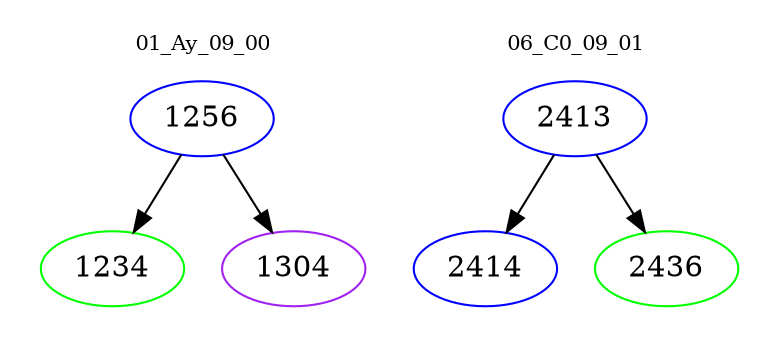 digraph{
subgraph cluster_0 {
color = white
label = "01_Ay_09_00";
fontsize=10;
T0_1256 [label="1256", color="blue"]
T0_1256 -> T0_1234 [color="black"]
T0_1234 [label="1234", color="green"]
T0_1256 -> T0_1304 [color="black"]
T0_1304 [label="1304", color="purple"]
}
subgraph cluster_1 {
color = white
label = "06_C0_09_01";
fontsize=10;
T1_2413 [label="2413", color="blue"]
T1_2413 -> T1_2414 [color="black"]
T1_2414 [label="2414", color="blue"]
T1_2413 -> T1_2436 [color="black"]
T1_2436 [label="2436", color="green"]
}
}
